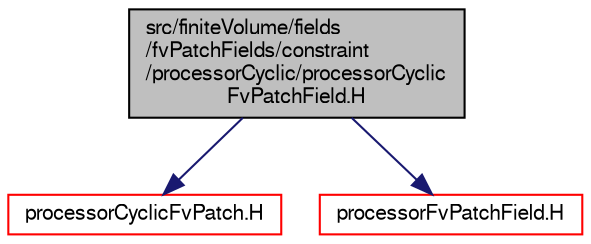 digraph "src/finiteVolume/fields/fvPatchFields/constraint/processorCyclic/processorCyclicFvPatchField.H"
{
  bgcolor="transparent";
  edge [fontname="FreeSans",fontsize="10",labelfontname="FreeSans",labelfontsize="10"];
  node [fontname="FreeSans",fontsize="10",shape=record];
  Node0 [label="src/finiteVolume/fields\l/fvPatchFields/constraint\l/processorCyclic/processorCyclic\lFvPatchField.H",height=0.2,width=0.4,color="black", fillcolor="grey75", style="filled", fontcolor="black"];
  Node0 -> Node1 [color="midnightblue",fontsize="10",style="solid",fontname="FreeSans"];
  Node1 [label="processorCyclicFvPatch.H",height=0.2,width=0.4,color="red",URL="$a03626.html"];
  Node0 -> Node237 [color="midnightblue",fontsize="10",style="solid",fontname="FreeSans"];
  Node237 [label="processorFvPatchField.H",height=0.2,width=0.4,color="red",URL="$a01676.html"];
}

